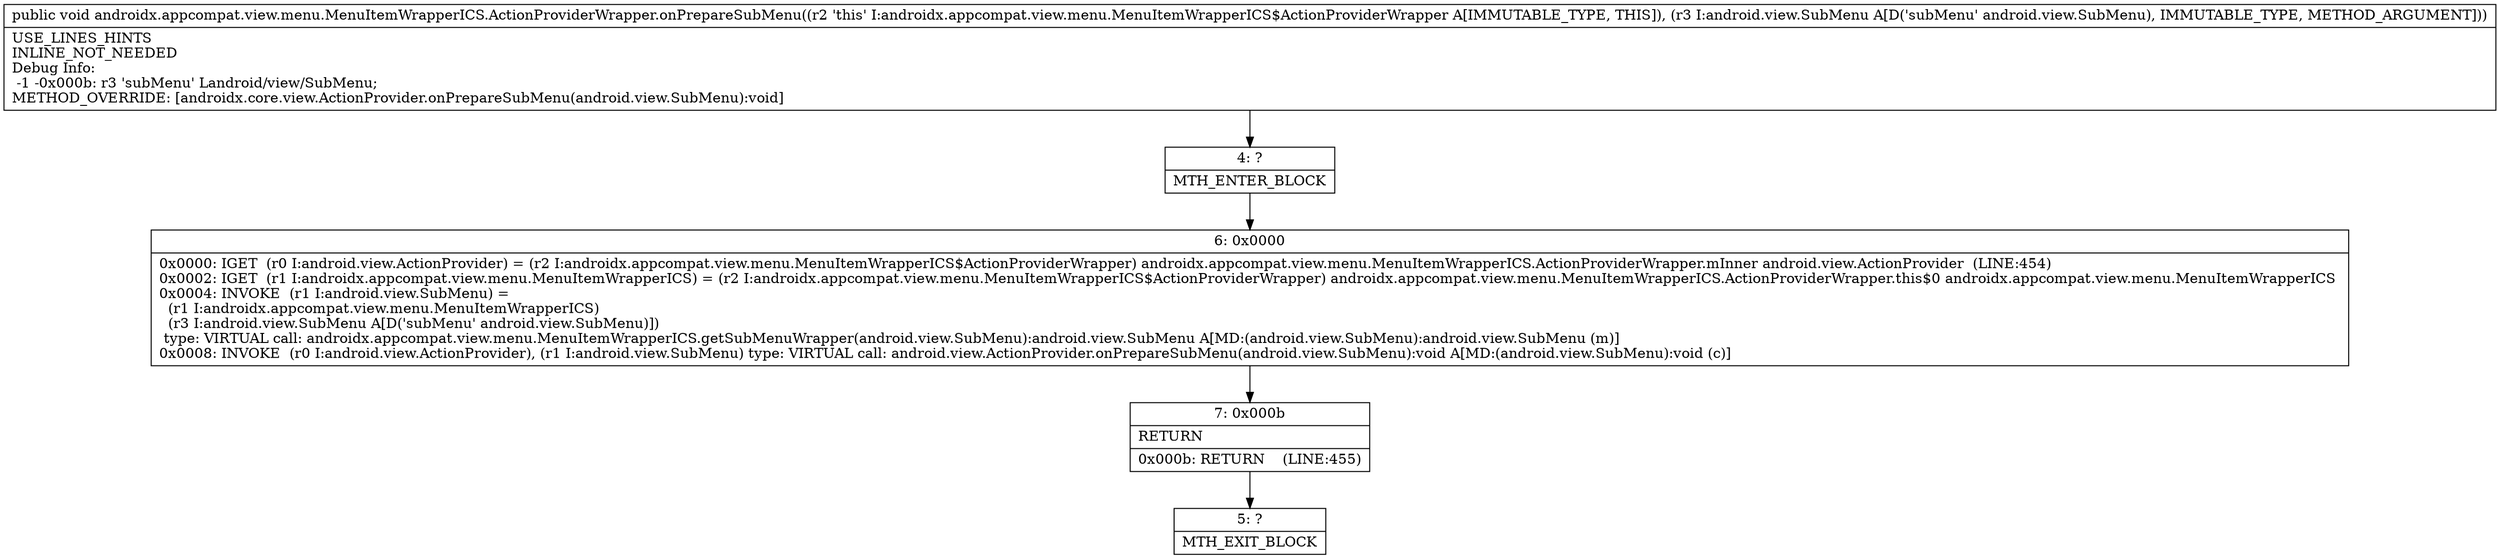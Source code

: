 digraph "CFG forandroidx.appcompat.view.menu.MenuItemWrapperICS.ActionProviderWrapper.onPrepareSubMenu(Landroid\/view\/SubMenu;)V" {
Node_4 [shape=record,label="{4\:\ ?|MTH_ENTER_BLOCK\l}"];
Node_6 [shape=record,label="{6\:\ 0x0000|0x0000: IGET  (r0 I:android.view.ActionProvider) = (r2 I:androidx.appcompat.view.menu.MenuItemWrapperICS$ActionProviderWrapper) androidx.appcompat.view.menu.MenuItemWrapperICS.ActionProviderWrapper.mInner android.view.ActionProvider  (LINE:454)\l0x0002: IGET  (r1 I:androidx.appcompat.view.menu.MenuItemWrapperICS) = (r2 I:androidx.appcompat.view.menu.MenuItemWrapperICS$ActionProviderWrapper) androidx.appcompat.view.menu.MenuItemWrapperICS.ActionProviderWrapper.this$0 androidx.appcompat.view.menu.MenuItemWrapperICS \l0x0004: INVOKE  (r1 I:android.view.SubMenu) = \l  (r1 I:androidx.appcompat.view.menu.MenuItemWrapperICS)\l  (r3 I:android.view.SubMenu A[D('subMenu' android.view.SubMenu)])\l type: VIRTUAL call: androidx.appcompat.view.menu.MenuItemWrapperICS.getSubMenuWrapper(android.view.SubMenu):android.view.SubMenu A[MD:(android.view.SubMenu):android.view.SubMenu (m)]\l0x0008: INVOKE  (r0 I:android.view.ActionProvider), (r1 I:android.view.SubMenu) type: VIRTUAL call: android.view.ActionProvider.onPrepareSubMenu(android.view.SubMenu):void A[MD:(android.view.SubMenu):void (c)]\l}"];
Node_7 [shape=record,label="{7\:\ 0x000b|RETURN\l|0x000b: RETURN    (LINE:455)\l}"];
Node_5 [shape=record,label="{5\:\ ?|MTH_EXIT_BLOCK\l}"];
MethodNode[shape=record,label="{public void androidx.appcompat.view.menu.MenuItemWrapperICS.ActionProviderWrapper.onPrepareSubMenu((r2 'this' I:androidx.appcompat.view.menu.MenuItemWrapperICS$ActionProviderWrapper A[IMMUTABLE_TYPE, THIS]), (r3 I:android.view.SubMenu A[D('subMenu' android.view.SubMenu), IMMUTABLE_TYPE, METHOD_ARGUMENT]))  | USE_LINES_HINTS\lINLINE_NOT_NEEDED\lDebug Info:\l  \-1 \-0x000b: r3 'subMenu' Landroid\/view\/SubMenu;\lMETHOD_OVERRIDE: [androidx.core.view.ActionProvider.onPrepareSubMenu(android.view.SubMenu):void]\l}"];
MethodNode -> Node_4;Node_4 -> Node_6;
Node_6 -> Node_7;
Node_7 -> Node_5;
}


